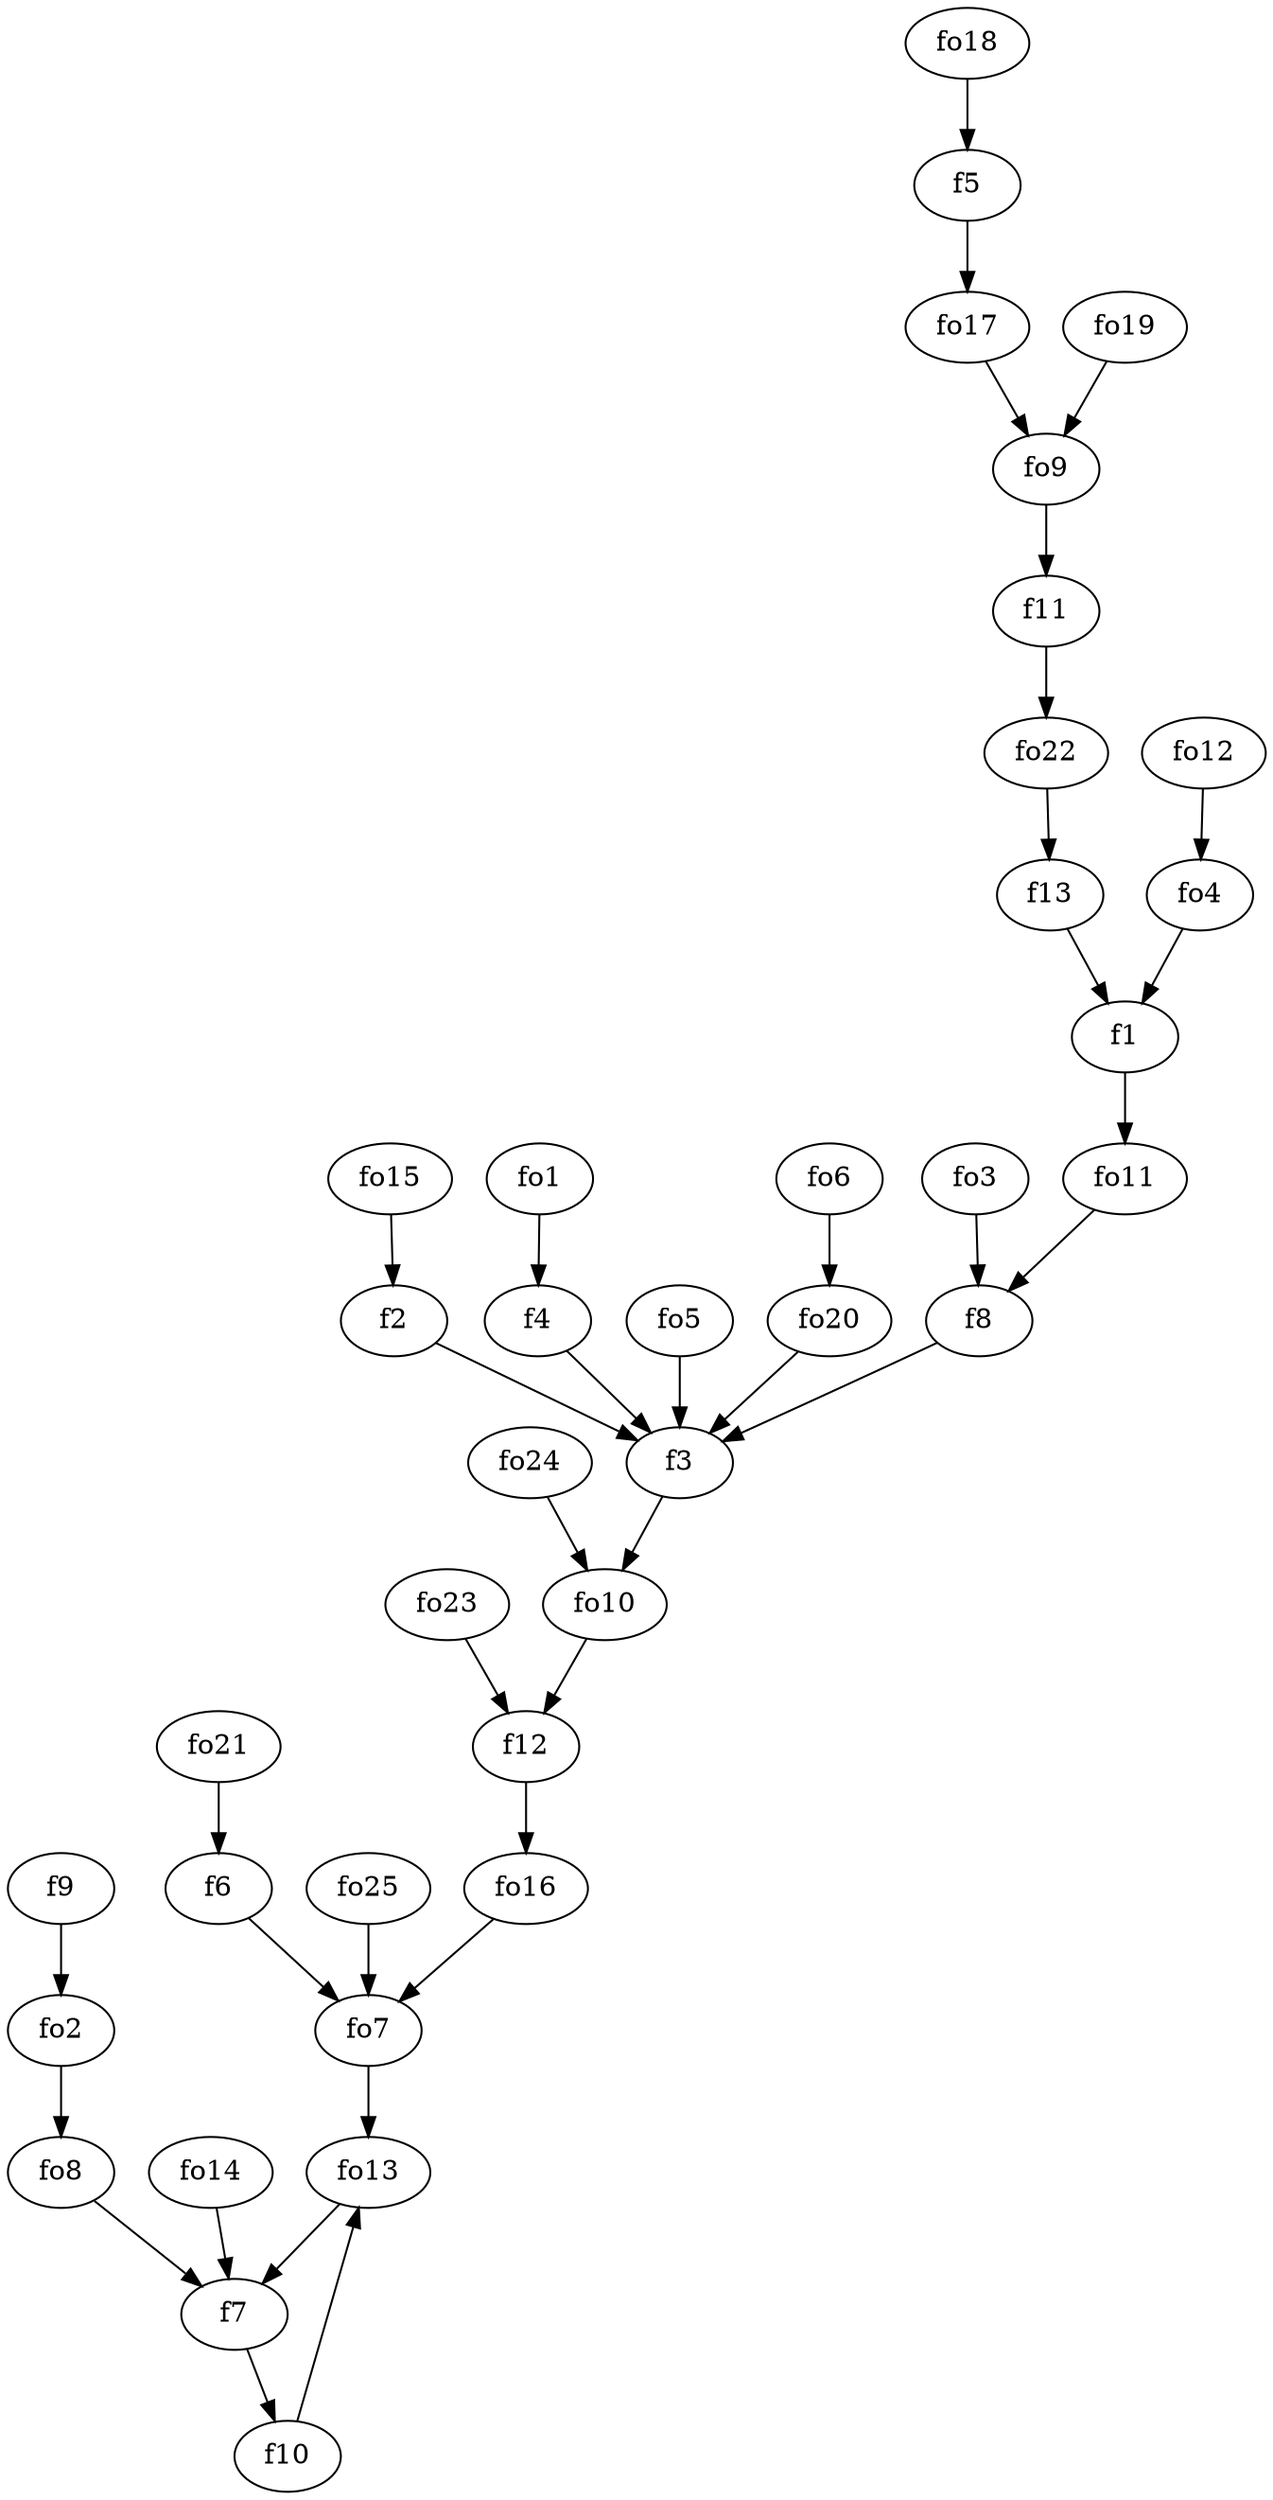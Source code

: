 strict digraph  {
f1;
f2;
f3;
f4;
f5;
f6;
f7;
f8;
f9;
f10;
f11;
f12;
f13;
fo1;
fo2;
fo3;
fo4;
fo5;
fo6;
fo7;
fo8;
fo9;
fo10;
fo11;
fo12;
fo13;
fo14;
fo15;
fo16;
fo17;
fo18;
fo19;
fo20;
fo21;
fo22;
fo23;
fo24;
fo25;
f1 -> fo11  [weight=2];
f2 -> f3  [weight=2];
f3 -> fo10  [weight=2];
f4 -> f3  [weight=2];
f5 -> fo17  [weight=2];
f6 -> fo7  [weight=2];
f7 -> f10  [weight=2];
f8 -> f3  [weight=2];
f9 -> fo2  [weight=2];
f10 -> fo13  [weight=2];
f11 -> fo22  [weight=2];
f12 -> fo16  [weight=2];
f13 -> f1  [weight=2];
fo1 -> f4  [weight=2];
fo2 -> fo8  [weight=2];
fo3 -> f8  [weight=2];
fo4 -> f1  [weight=2];
fo5 -> f3  [weight=2];
fo6 -> fo20  [weight=2];
fo7 -> fo13  [weight=2];
fo8 -> f7  [weight=2];
fo9 -> f11  [weight=2];
fo10 -> f12  [weight=2];
fo11 -> f8  [weight=2];
fo12 -> fo4  [weight=2];
fo13 -> f7  [weight=2];
fo14 -> f7  [weight=2];
fo15 -> f2  [weight=2];
fo16 -> fo7  [weight=2];
fo17 -> fo9  [weight=2];
fo18 -> f5  [weight=2];
fo19 -> fo9  [weight=2];
fo20 -> f3  [weight=2];
fo21 -> f6  [weight=2];
fo22 -> f13  [weight=2];
fo23 -> f12  [weight=2];
fo24 -> fo10  [weight=2];
fo25 -> fo7  [weight=2];
}
